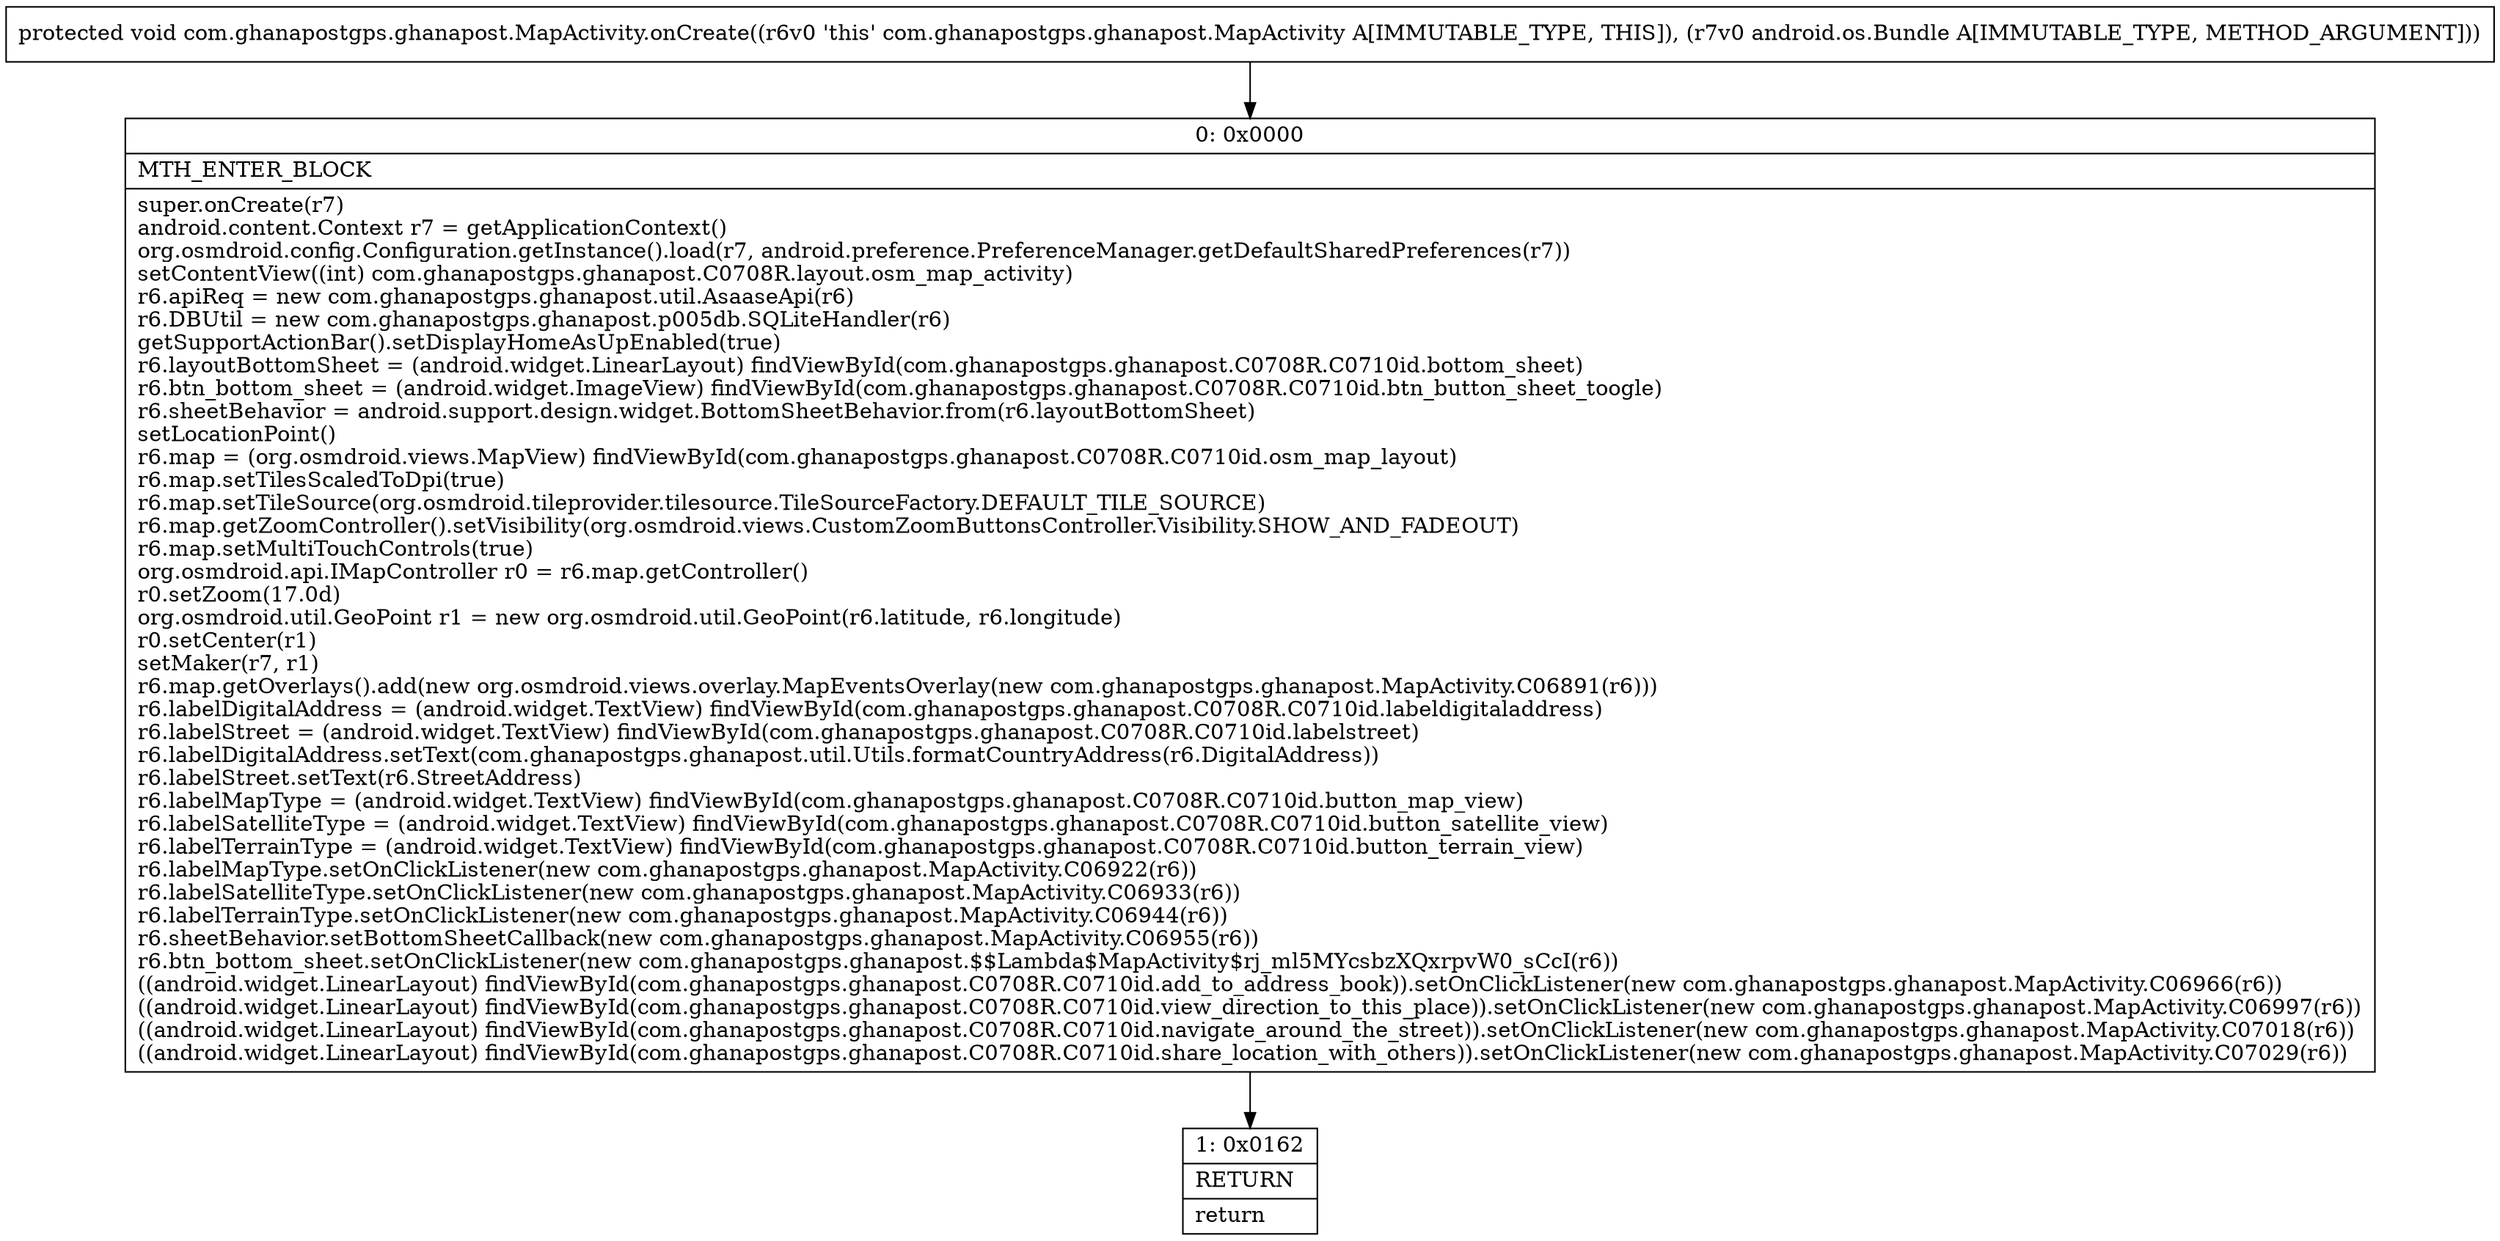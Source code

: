 digraph "CFG forcom.ghanapostgps.ghanapost.MapActivity.onCreate(Landroid\/os\/Bundle;)V" {
Node_0 [shape=record,label="{0\:\ 0x0000|MTH_ENTER_BLOCK\l|super.onCreate(r7)\landroid.content.Context r7 = getApplicationContext()\lorg.osmdroid.config.Configuration.getInstance().load(r7, android.preference.PreferenceManager.getDefaultSharedPreferences(r7))\lsetContentView((int) com.ghanapostgps.ghanapost.C0708R.layout.osm_map_activity)\lr6.apiReq = new com.ghanapostgps.ghanapost.util.AsaaseApi(r6)\lr6.DBUtil = new com.ghanapostgps.ghanapost.p005db.SQLiteHandler(r6)\lgetSupportActionBar().setDisplayHomeAsUpEnabled(true)\lr6.layoutBottomSheet = (android.widget.LinearLayout) findViewById(com.ghanapostgps.ghanapost.C0708R.C0710id.bottom_sheet)\lr6.btn_bottom_sheet = (android.widget.ImageView) findViewById(com.ghanapostgps.ghanapost.C0708R.C0710id.btn_button_sheet_toogle)\lr6.sheetBehavior = android.support.design.widget.BottomSheetBehavior.from(r6.layoutBottomSheet)\lsetLocationPoint()\lr6.map = (org.osmdroid.views.MapView) findViewById(com.ghanapostgps.ghanapost.C0708R.C0710id.osm_map_layout)\lr6.map.setTilesScaledToDpi(true)\lr6.map.setTileSource(org.osmdroid.tileprovider.tilesource.TileSourceFactory.DEFAULT_TILE_SOURCE)\lr6.map.getZoomController().setVisibility(org.osmdroid.views.CustomZoomButtonsController.Visibility.SHOW_AND_FADEOUT)\lr6.map.setMultiTouchControls(true)\lorg.osmdroid.api.IMapController r0 = r6.map.getController()\lr0.setZoom(17.0d)\lorg.osmdroid.util.GeoPoint r1 = new org.osmdroid.util.GeoPoint(r6.latitude, r6.longitude)\lr0.setCenter(r1)\lsetMaker(r7, r1)\lr6.map.getOverlays().add(new org.osmdroid.views.overlay.MapEventsOverlay(new com.ghanapostgps.ghanapost.MapActivity.C06891(r6)))\lr6.labelDigitalAddress = (android.widget.TextView) findViewById(com.ghanapostgps.ghanapost.C0708R.C0710id.labeldigitaladdress)\lr6.labelStreet = (android.widget.TextView) findViewById(com.ghanapostgps.ghanapost.C0708R.C0710id.labelstreet)\lr6.labelDigitalAddress.setText(com.ghanapostgps.ghanapost.util.Utils.formatCountryAddress(r6.DigitalAddress))\lr6.labelStreet.setText(r6.StreetAddress)\lr6.labelMapType = (android.widget.TextView) findViewById(com.ghanapostgps.ghanapost.C0708R.C0710id.button_map_view)\lr6.labelSatelliteType = (android.widget.TextView) findViewById(com.ghanapostgps.ghanapost.C0708R.C0710id.button_satellite_view)\lr6.labelTerrainType = (android.widget.TextView) findViewById(com.ghanapostgps.ghanapost.C0708R.C0710id.button_terrain_view)\lr6.labelMapType.setOnClickListener(new com.ghanapostgps.ghanapost.MapActivity.C06922(r6))\lr6.labelSatelliteType.setOnClickListener(new com.ghanapostgps.ghanapost.MapActivity.C06933(r6))\lr6.labelTerrainType.setOnClickListener(new com.ghanapostgps.ghanapost.MapActivity.C06944(r6))\lr6.sheetBehavior.setBottomSheetCallback(new com.ghanapostgps.ghanapost.MapActivity.C06955(r6))\lr6.btn_bottom_sheet.setOnClickListener(new com.ghanapostgps.ghanapost.$$Lambda$MapActivity$rj_ml5MYcsbzXQxrpvW0_sCcI(r6))\l((android.widget.LinearLayout) findViewById(com.ghanapostgps.ghanapost.C0708R.C0710id.add_to_address_book)).setOnClickListener(new com.ghanapostgps.ghanapost.MapActivity.C06966(r6))\l((android.widget.LinearLayout) findViewById(com.ghanapostgps.ghanapost.C0708R.C0710id.view_direction_to_this_place)).setOnClickListener(new com.ghanapostgps.ghanapost.MapActivity.C06997(r6))\l((android.widget.LinearLayout) findViewById(com.ghanapostgps.ghanapost.C0708R.C0710id.navigate_around_the_street)).setOnClickListener(new com.ghanapostgps.ghanapost.MapActivity.C07018(r6))\l((android.widget.LinearLayout) findViewById(com.ghanapostgps.ghanapost.C0708R.C0710id.share_location_with_others)).setOnClickListener(new com.ghanapostgps.ghanapost.MapActivity.C07029(r6))\l}"];
Node_1 [shape=record,label="{1\:\ 0x0162|RETURN\l|return\l}"];
MethodNode[shape=record,label="{protected void com.ghanapostgps.ghanapost.MapActivity.onCreate((r6v0 'this' com.ghanapostgps.ghanapost.MapActivity A[IMMUTABLE_TYPE, THIS]), (r7v0 android.os.Bundle A[IMMUTABLE_TYPE, METHOD_ARGUMENT])) }"];
MethodNode -> Node_0;
Node_0 -> Node_1;
}

